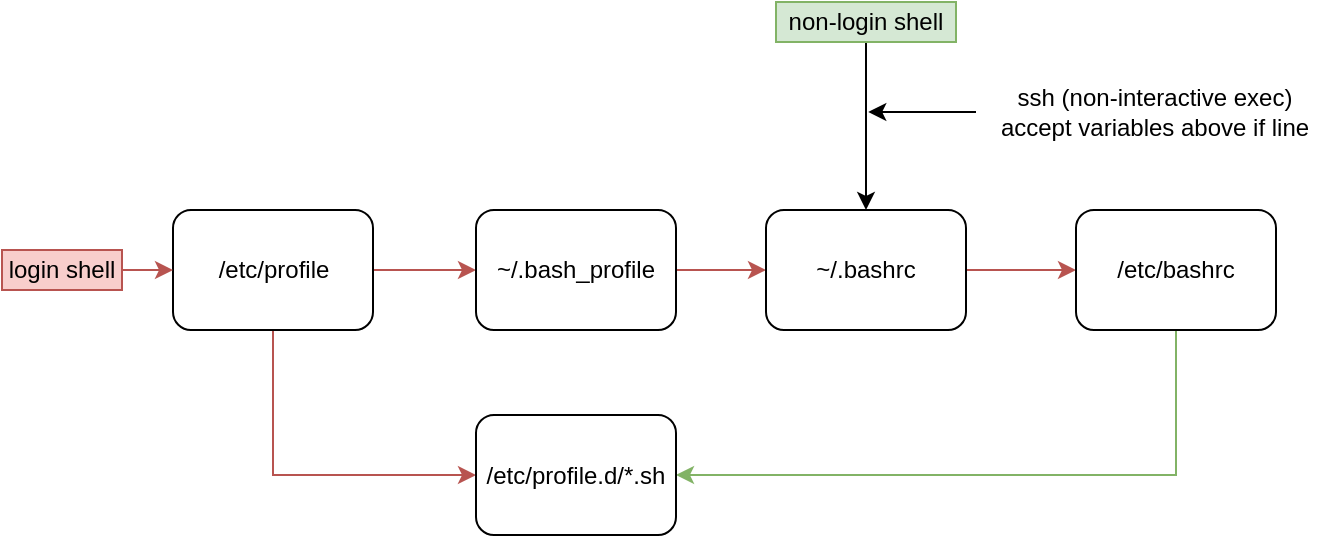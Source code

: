 <mxfile version="14.0.0" type="github">
  <diagram id="Ni9-9dgAKzMVtkzrAHX6" name="Page-1">
    <mxGraphModel dx="904" dy="509" grid="0" gridSize="10" guides="1" tooltips="1" connect="1" arrows="1" fold="1" page="1" pageScale="1" pageWidth="827" pageHeight="1169" math="0" shadow="0">
      <root>
        <mxCell id="0" />
        <mxCell id="1" parent="0" />
        <mxCell id="AAlhgor0wm0S2HbYO9D9-2" style="edgeStyle=orthogonalEdgeStyle;rounded=0;orthogonalLoop=1;jettySize=auto;html=1;exitX=0.5;exitY=1;exitDx=0;exitDy=0;entryX=0;entryY=0.5;entryDx=0;entryDy=0;fillColor=#f8cecc;strokeColor=#b85450;" parent="1" source="AAlhgor0wm0S2HbYO9D9-1" target="AAlhgor0wm0S2HbYO9D9-3" edge="1">
          <mxGeometry relative="1" as="geometry">
            <mxPoint x="254" y="290" as="targetPoint" />
            <Array as="points">
              <mxPoint x="173" y="303" />
            </Array>
          </mxGeometry>
        </mxCell>
        <mxCell id="AAlhgor0wm0S2HbYO9D9-5" value="" style="edgeStyle=orthogonalEdgeStyle;rounded=0;orthogonalLoop=1;jettySize=auto;html=1;fillColor=#f8cecc;strokeColor=#b85450;" parent="1" source="AAlhgor0wm0S2HbYO9D9-1" target="AAlhgor0wm0S2HbYO9D9-4" edge="1">
          <mxGeometry relative="1" as="geometry" />
        </mxCell>
        <mxCell id="AAlhgor0wm0S2HbYO9D9-1" value="/etc/profile" style="rounded=1;whiteSpace=wrap;html=1;" parent="1" vertex="1">
          <mxGeometry x="122.5" y="170" width="100" height="60" as="geometry" />
        </mxCell>
        <mxCell id="AAlhgor0wm0S2HbYO9D9-7" value="" style="edgeStyle=orthogonalEdgeStyle;rounded=0;orthogonalLoop=1;jettySize=auto;html=1;fillColor=#f8cecc;strokeColor=#b85450;" parent="1" source="AAlhgor0wm0S2HbYO9D9-4" target="AAlhgor0wm0S2HbYO9D9-6" edge="1">
          <mxGeometry relative="1" as="geometry" />
        </mxCell>
        <mxCell id="AAlhgor0wm0S2HbYO9D9-4" value="~/.bash_profile" style="rounded=1;whiteSpace=wrap;html=1;" parent="1" vertex="1">
          <mxGeometry x="274" y="170" width="100" height="60" as="geometry" />
        </mxCell>
        <mxCell id="AAlhgor0wm0S2HbYO9D9-9" value="" style="edgeStyle=orthogonalEdgeStyle;rounded=0;orthogonalLoop=1;jettySize=auto;html=1;fillColor=#f8cecc;strokeColor=#b85450;" parent="1" source="AAlhgor0wm0S2HbYO9D9-6" target="AAlhgor0wm0S2HbYO9D9-8" edge="1">
          <mxGeometry relative="1" as="geometry" />
        </mxCell>
        <mxCell id="AAlhgor0wm0S2HbYO9D9-6" value="~/.bashrc" style="rounded=1;whiteSpace=wrap;html=1;" parent="1" vertex="1">
          <mxGeometry x="419" y="170" width="100" height="60" as="geometry" />
        </mxCell>
        <mxCell id="AAlhgor0wm0S2HbYO9D9-11" style="edgeStyle=orthogonalEdgeStyle;rounded=0;orthogonalLoop=1;jettySize=auto;html=1;exitX=0.5;exitY=1;exitDx=0;exitDy=0;entryX=1;entryY=0.5;entryDx=0;entryDy=0;fillColor=#d5e8d4;strokeColor=#82b366;" parent="1" source="AAlhgor0wm0S2HbYO9D9-8" target="AAlhgor0wm0S2HbYO9D9-3" edge="1">
          <mxGeometry relative="1" as="geometry" />
        </mxCell>
        <mxCell id="AAlhgor0wm0S2HbYO9D9-8" value="/etc/bashrc" style="rounded=1;whiteSpace=wrap;html=1;" parent="1" vertex="1">
          <mxGeometry x="574" y="170" width="100" height="60" as="geometry" />
        </mxCell>
        <mxCell id="AAlhgor0wm0S2HbYO9D9-3" value="/etc/profile.d/*.sh" style="rounded=1;whiteSpace=wrap;html=1;" parent="1" vertex="1">
          <mxGeometry x="274" y="272.5" width="100" height="60" as="geometry" />
        </mxCell>
        <mxCell id="AAlhgor0wm0S2HbYO9D9-12" value="" style="endArrow=classic;html=1;entryX=0;entryY=0.5;entryDx=0;entryDy=0;fillColor=#f8cecc;strokeColor=#b85450;" parent="1" source="AAlhgor0wm0S2HbYO9D9-13" target="AAlhgor0wm0S2HbYO9D9-1" edge="1">
          <mxGeometry width="50" height="50" relative="1" as="geometry">
            <mxPoint x="54" y="200" as="sourcePoint" />
            <mxPoint x="94" y="180" as="targetPoint" />
          </mxGeometry>
        </mxCell>
        <mxCell id="LvXp_P2czJn_f58d01UV-5" style="edgeStyle=orthogonalEdgeStyle;rounded=0;orthogonalLoop=1;jettySize=auto;html=1;exitX=0.5;exitY=1;exitDx=0;exitDy=0;entryX=0.5;entryY=0;entryDx=0;entryDy=0;" edge="1" parent="1" source="AAlhgor0wm0S2HbYO9D9-14" target="AAlhgor0wm0S2HbYO9D9-6">
          <mxGeometry relative="1" as="geometry" />
        </mxCell>
        <mxCell id="AAlhgor0wm0S2HbYO9D9-14" value="non-login shell" style="text;html=1;strokeColor=#82b366;fillColor=#d5e8d4;align=center;verticalAlign=middle;whiteSpace=wrap;rounded=0;" parent="1" vertex="1">
          <mxGeometry x="424" y="66" width="90" height="20" as="geometry" />
        </mxCell>
        <mxCell id="AAlhgor0wm0S2HbYO9D9-13" value="login shell" style="text;html=1;strokeColor=#b85450;fillColor=#f8cecc;align=center;verticalAlign=middle;whiteSpace=wrap;rounded=0;" parent="1" vertex="1">
          <mxGeometry x="37" y="190" width="60" height="20" as="geometry" />
        </mxCell>
        <mxCell id="LvXp_P2czJn_f58d01UV-8" style="edgeStyle=orthogonalEdgeStyle;rounded=0;orthogonalLoop=1;jettySize=auto;html=1;exitX=0;exitY=0.5;exitDx=0;exitDy=0;" edge="1" parent="1" source="LvXp_P2czJn_f58d01UV-7">
          <mxGeometry relative="1" as="geometry">
            <mxPoint x="470.126" y="121" as="targetPoint" />
          </mxGeometry>
        </mxCell>
        <mxCell id="LvXp_P2czJn_f58d01UV-7" value="ssh (non-interactive exec)&lt;br&gt;accept variables above if line" style="text;html=1;strokeColor=none;fillColor=none;align=center;verticalAlign=middle;whiteSpace=wrap;rounded=0;" vertex="1" parent="1">
          <mxGeometry x="524" y="111" width="179" height="20" as="geometry" />
        </mxCell>
      </root>
    </mxGraphModel>
  </diagram>
</mxfile>
